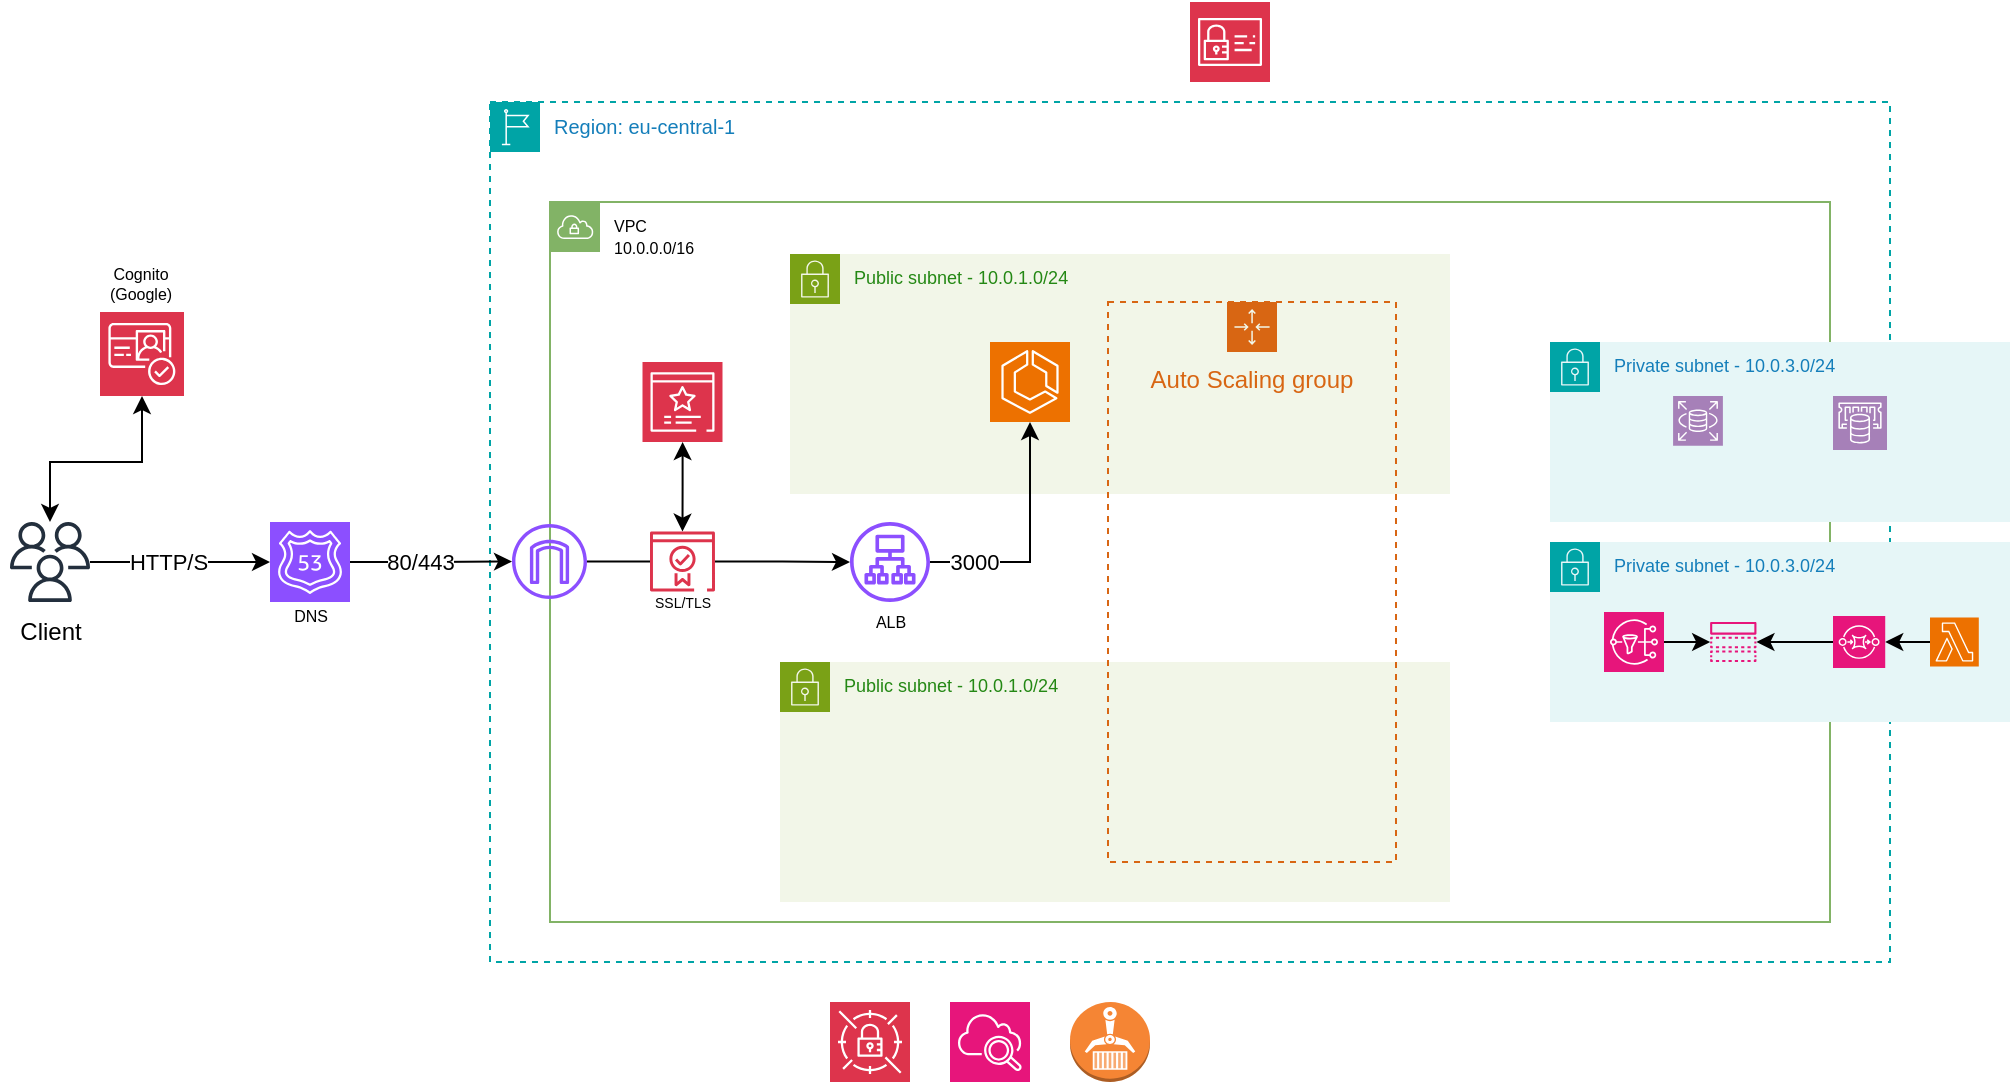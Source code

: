 <mxfile version="27.1.6">
  <diagram name="Page-1" id="gxR2FTt5Hdwa4QH0Jlns">
    <mxGraphModel dx="719" dy="1581" grid="1" gridSize="10" guides="1" tooltips="1" connect="1" arrows="1" fold="1" page="1" pageScale="1" pageWidth="827" pageHeight="1169" math="0" shadow="0">
      <root>
        <mxCell id="0" />
        <mxCell id="1" parent="0" />
        <mxCell id="491mZs6GS_H7Q8-jerja-6" value="&lt;font style=&quot;font-size: 8px;&quot;&gt;VPC&lt;/font&gt;&lt;div&gt;&lt;font style=&quot;font-size: 8px;&quot;&gt;10.0.0.0/16&lt;/font&gt;&lt;/div&gt;" style="sketch=0;outlineConnect=0;html=1;whiteSpace=wrap;fontSize=9;fontStyle=0;shape=mxgraph.aws4.group;grIcon=mxgraph.aws4.group_vpc;strokeColor=#82b366;fillColor=none;verticalAlign=top;align=left;spacingLeft=30;dashed=0;" parent="1" vertex="1">
          <mxGeometry x="400" y="60" width="640" height="360" as="geometry" />
        </mxCell>
        <mxCell id="491mZs6GS_H7Q8-jerja-5" value="Region: eu-central-1" style="points=[[0,0],[0.25,0],[0.5,0],[0.75,0],[1,0],[1,0.25],[1,0.5],[1,0.75],[1,1],[0.75,1],[0.5,1],[0.25,1],[0,1],[0,0.75],[0,0.5],[0,0.25]];outlineConnect=0;gradientColor=none;html=1;whiteSpace=wrap;fontSize=10;fontStyle=0;container=0;pointerEvents=0;collapsible=0;recursiveResize=0;shape=mxgraph.aws4.group;grIcon=mxgraph.aws4.group_region;strokeColor=#00A4A6;fillColor=none;verticalAlign=top;align=left;spacingLeft=30;fontColor=#147EBA;dashed=1;" parent="1" vertex="1">
          <mxGeometry x="370" y="10" width="700" height="430" as="geometry" />
        </mxCell>
        <mxCell id="491mZs6GS_H7Q8-jerja-22" value="Public subnet - 10.0.1.0/24" style="points=[[0,0],[0.25,0],[0.5,0],[0.75,0],[1,0],[1,0.25],[1,0.5],[1,0.75],[1,1],[0.75,1],[0.5,1],[0.25,1],[0,1],[0,0.75],[0,0.5],[0,0.25]];outlineConnect=0;gradientColor=none;html=1;fontSize=9;fontStyle=0;container=1;pointerEvents=0;collapsible=0;recursiveResize=0;shape=mxgraph.aws4.group;grIcon=mxgraph.aws4.group_security_group;grStroke=0;strokeColor=#7AA116;fillColor=#F2F6E8;verticalAlign=top;align=left;spacingLeft=30;fontColor=#248814;dashed=0;whiteSpace=wrap;" parent="1" vertex="1">
          <mxGeometry x="520" y="86" width="330" height="120" as="geometry" />
        </mxCell>
        <mxCell id="491mZs6GS_H7Q8-jerja-1" value="" style="sketch=0;outlineConnect=0;fontColor=#232F3E;gradientColor=none;fillColor=#232F3D;strokeColor=none;dashed=0;verticalLabelPosition=bottom;verticalAlign=top;align=center;html=1;fontSize=12;fontStyle=0;aspect=fixed;pointerEvents=1;shape=mxgraph.aws4.users;" parent="1" vertex="1">
          <mxGeometry x="130" y="220" width="40" height="40" as="geometry" />
        </mxCell>
        <mxCell id="491mZs6GS_H7Q8-jerja-40" style="edgeStyle=orthogonalEdgeStyle;rounded=0;orthogonalLoop=1;jettySize=auto;html=1;" parent="1" source="491mZs6GS_H7Q8-jerja-2" target="491mZs6GS_H7Q8-jerja-7" edge="1">
          <mxGeometry relative="1" as="geometry" />
        </mxCell>
        <mxCell id="f_mdxcud1vT5GyGsRlhA-16" value="80/443" style="edgeLabel;html=1;align=center;verticalAlign=middle;resizable=0;points=[];" vertex="1" connectable="0" parent="491mZs6GS_H7Q8-jerja-40">
          <mxGeometry x="-0.302" y="3" relative="1" as="geometry">
            <mxPoint x="6" y="3" as="offset" />
          </mxGeometry>
        </mxCell>
        <mxCell id="491mZs6GS_H7Q8-jerja-2" value="" style="points=[[0,0,0],[0.25,0,0],[0.5,0,0],[0.75,0,0],[1,0,0],[0,1,0],[0.25,1,0],[0.5,1,0],[0.75,1,0],[1,1,0],[0,0.25,0],[0,0.5,0],[0,0.75,0],[1,0.25,0],[1,0.5,0],[1,0.75,0]];outlineConnect=0;fontColor=#232F3E;fillColor=#8C4FFF;strokeColor=#ffffff;dashed=0;verticalLabelPosition=bottom;verticalAlign=top;align=center;html=1;fontSize=12;fontStyle=0;aspect=fixed;shape=mxgraph.aws4.resourceIcon;resIcon=mxgraph.aws4.route_53;shadow=0;" parent="1" vertex="1">
          <mxGeometry x="260" y="220" width="40" height="40" as="geometry" />
        </mxCell>
        <mxCell id="491mZs6GS_H7Q8-jerja-72" style="edgeStyle=orthogonalEdgeStyle;rounded=0;orthogonalLoop=1;jettySize=auto;html=1;entryX=0;entryY=0.5;entryDx=0;entryDy=0;entryPerimeter=0;" parent="1" source="491mZs6GS_H7Q8-jerja-1" target="491mZs6GS_H7Q8-jerja-2" edge="1">
          <mxGeometry relative="1" as="geometry" />
        </mxCell>
        <mxCell id="f_mdxcud1vT5GyGsRlhA-36" value="HTTP/S" style="edgeLabel;html=1;align=center;verticalAlign=middle;resizable=0;points=[];" vertex="1" connectable="0" parent="491mZs6GS_H7Q8-jerja-72">
          <mxGeometry x="-0.418" y="-2" relative="1" as="geometry">
            <mxPoint x="13" y="-2" as="offset" />
          </mxGeometry>
        </mxCell>
        <mxCell id="f_mdxcud1vT5GyGsRlhA-1" value="Client" style="text;html=1;align=center;verticalAlign=middle;resizable=0;points=[];autosize=1;strokeColor=none;fillColor=none;" vertex="1" parent="1">
          <mxGeometry x="125" y="260" width="50" height="30" as="geometry" />
        </mxCell>
        <mxCell id="491mZs6GS_H7Q8-jerja-44" value="Private subnet - 10.0.3.0/24" style="points=[[0,0],[0.25,0],[0.5,0],[0.75,0],[1,0],[1,0.25],[1,0.5],[1,0.75],[1,1],[0.75,1],[0.5,1],[0.25,1],[0,1],[0,0.75],[0,0.5],[0,0.25]];outlineConnect=0;gradientColor=none;html=1;whiteSpace=wrap;fontSize=9;fontStyle=0;container=1;pointerEvents=0;collapsible=0;recursiveResize=0;shape=mxgraph.aws4.group;grIcon=mxgraph.aws4.group_security_group;grStroke=0;strokeColor=#00A4A6;fillColor=#E6F6F7;verticalAlign=top;align=left;spacingLeft=30;fontColor=#147EBA;dashed=0;" parent="1" vertex="1">
          <mxGeometry x="900" y="130" width="230" height="90" as="geometry" />
        </mxCell>
        <mxCell id="491mZs6GS_H7Q8-jerja-59" value="" style="sketch=0;points=[[0,0,0],[0.25,0,0],[0.5,0,0],[0.75,0,0],[1,0,0],[0,1,0],[0.25,1,0],[0.5,1,0],[0.75,1,0],[1,1,0],[0,0.25,0],[0,0.5,0],[0,0.75,0],[1,0.25,0],[1,0.5,0],[1,0.75,0]];outlineConnect=0;fontColor=#232F3E;fillColor=#A680B8;strokeColor=#ffffff;dashed=0;verticalLabelPosition=bottom;verticalAlign=top;align=center;html=1;fontSize=12;fontStyle=0;aspect=fixed;shape=mxgraph.aws4.resourceIcon;resIcon=mxgraph.aws4.elasticache;" parent="491mZs6GS_H7Q8-jerja-44" vertex="1">
          <mxGeometry x="141.5" y="27" width="27" height="27" as="geometry" />
        </mxCell>
        <mxCell id="f_mdxcud1vT5GyGsRlhA-9" style="edgeStyle=orthogonalEdgeStyle;rounded=0;orthogonalLoop=1;jettySize=auto;html=1;" edge="1" parent="1" source="f_mdxcud1vT5GyGsRlhA-7" target="f_mdxcud1vT5GyGsRlhA-5">
          <mxGeometry relative="1" as="geometry" />
        </mxCell>
        <mxCell id="f_mdxcud1vT5GyGsRlhA-12" value="" style="sketch=0;points=[[0,0,0],[0.25,0,0],[0.5,0,0],[0.75,0,0],[1,0,0],[0,1,0],[0.25,1,0],[0.5,1,0],[0.75,1,0],[1,1,0],[0,0.25,0],[0,0.5,0],[0,0.75,0],[1,0.25,0],[1,0.5,0],[1,0.75,0]];outlineConnect=0;fontColor=#232F3E;fillColor=#ED7100;strokeColor=#ffffff;dashed=0;verticalLabelPosition=bottom;verticalAlign=top;align=center;html=1;fontSize=12;fontStyle=0;aspect=fixed;shape=mxgraph.aws4.resourceIcon;resIcon=mxgraph.aws4.ecs;" vertex="1" parent="1">
          <mxGeometry x="620" y="130" width="40" height="40" as="geometry" />
        </mxCell>
        <mxCell id="f_mdxcud1vT5GyGsRlhA-13" style="edgeStyle=orthogonalEdgeStyle;rounded=0;orthogonalLoop=1;jettySize=auto;html=1;" edge="1" parent="1" source="f_mdxcud1vT5GyGsRlhA-5" target="f_mdxcud1vT5GyGsRlhA-12">
          <mxGeometry relative="1" as="geometry" />
        </mxCell>
        <mxCell id="f_mdxcud1vT5GyGsRlhA-14" value="&lt;span&gt;3000&lt;/span&gt;" style="edgeLabel;html=1;align=center;verticalAlign=middle;resizable=0;points=[];labelBackgroundColor=default;" vertex="1" connectable="0" parent="f_mdxcud1vT5GyGsRlhA-13">
          <mxGeometry x="-0.25" y="1" relative="1" as="geometry">
            <mxPoint x="-23" y="1" as="offset" />
          </mxGeometry>
        </mxCell>
        <mxCell id="491mZs6GS_H7Q8-jerja-53" value="" style="sketch=0;points=[[0,0,0],[0.25,0,0],[0.5,0,0],[0.75,0,0],[1,0,0],[0,1,0],[0.25,1,0],[0.5,1,0],[0.75,1,0],[1,1,0],[0,0.25,0],[0,0.5,0],[0,0.75,0],[1,0.25,0],[1,0.5,0],[1,0.75,0]];outlineConnect=0;fontColor=#232F3E;fillColor=#A680B8;strokeColor=#ffffff;dashed=0;verticalLabelPosition=bottom;verticalAlign=top;align=center;html=1;fontSize=12;fontStyle=0;aspect=fixed;shape=mxgraph.aws4.resourceIcon;resIcon=mxgraph.aws4.rds;" parent="1" vertex="1">
          <mxGeometry x="961.54" y="157" width="24.91" height="24.91" as="geometry" />
        </mxCell>
        <mxCell id="f_mdxcud1vT5GyGsRlhA-33" value="" style="sketch=0;points=[[0,0,0],[0.25,0,0],[0.5,0,0],[0.75,0,0],[1,0,0],[0,1,0],[0.25,1,0],[0.5,1,0],[0.75,1,0],[1,1,0],[0,0.25,0],[0,0.5,0],[0,0.75,0],[1,0.25,0],[1,0.5,0],[1,0.75,0]];outlineConnect=0;fontColor=#232F3E;fillColor=#DD344C;strokeColor=#ffffff;dashed=0;verticalLabelPosition=bottom;verticalAlign=top;align=center;html=1;fontSize=12;fontStyle=0;aspect=fixed;shape=mxgraph.aws4.resourceIcon;resIcon=mxgraph.aws4.cognito;" vertex="1" parent="1">
          <mxGeometry x="175" y="115" width="42" height="42" as="geometry" />
        </mxCell>
        <mxCell id="f_mdxcud1vT5GyGsRlhA-34" style="edgeStyle=orthogonalEdgeStyle;rounded=0;orthogonalLoop=1;jettySize=auto;html=1;entryX=0.5;entryY=1;entryDx=0;entryDy=0;entryPerimeter=0;startArrow=classic;startFill=1;" edge="1" parent="1" source="491mZs6GS_H7Q8-jerja-1" target="f_mdxcud1vT5GyGsRlhA-33">
          <mxGeometry relative="1" as="geometry">
            <Array as="points">
              <mxPoint x="150" y="190" />
              <mxPoint x="196" y="190" />
            </Array>
          </mxGeometry>
        </mxCell>
        <mxCell id="f_mdxcud1vT5GyGsRlhA-39" value="SSL/TLS" style="text;html=1;align=center;verticalAlign=middle;resizable=0;points=[];autosize=1;strokeColor=none;fillColor=none;fontSize=7;" vertex="1" parent="1">
          <mxGeometry x="441" y="251" width="50" height="20" as="geometry" />
        </mxCell>
        <mxCell id="f_mdxcud1vT5GyGsRlhA-38" value="" style="sketch=0;points=[[0,0,0],[0.25,0,0],[0.5,0,0],[0.75,0,0],[1,0,0],[0,1,0],[0.25,1,0],[0.5,1,0],[0.75,1,0],[1,1,0],[0,0.25,0],[0,0.5,0],[0,0.75,0],[1,0.25,0],[1,0.5,0],[1,0.75,0]];outlineConnect=0;fontColor=#232F3E;fillColor=#DD344C;strokeColor=#ffffff;dashed=0;verticalLabelPosition=bottom;verticalAlign=top;align=center;html=1;fontSize=12;fontStyle=0;aspect=fixed;shape=mxgraph.aws4.resourceIcon;resIcon=mxgraph.aws4.identity_and_access_management;" vertex="1" parent="1">
          <mxGeometry x="720" y="-40" width="40" height="40" as="geometry" />
        </mxCell>
        <mxCell id="f_mdxcud1vT5GyGsRlhA-41" value="DNS" style="text;html=1;align=center;verticalAlign=middle;resizable=0;points=[];autosize=1;strokeColor=none;fillColor=none;fontSize=8;" vertex="1" parent="1">
          <mxGeometry x="260" y="257" width="40" height="20" as="geometry" />
        </mxCell>
        <mxCell id="f_mdxcud1vT5GyGsRlhA-42" value="Cognito&lt;div&gt;(Google)&lt;/div&gt;" style="text;html=1;align=center;verticalAlign=middle;resizable=0;points=[];autosize=1;strokeColor=none;fillColor=none;fontSize=8;" vertex="1" parent="1">
          <mxGeometry x="170" y="86" width="50" height="30" as="geometry" />
        </mxCell>
        <mxCell id="f_mdxcud1vT5GyGsRlhA-8" style="edgeStyle=orthogonalEdgeStyle;rounded=0;orthogonalLoop=1;jettySize=auto;html=1;endArrow=none;startFill=0;" edge="1" parent="1" source="491mZs6GS_H7Q8-jerja-7" target="f_mdxcud1vT5GyGsRlhA-7">
          <mxGeometry relative="1" as="geometry" />
        </mxCell>
        <mxCell id="491mZs6GS_H7Q8-jerja-7" value="" style="sketch=0;outlineConnect=0;fontColor=#232F3E;gradientColor=none;fillColor=#8C4FFF;strokeColor=none;dashed=0;verticalLabelPosition=bottom;verticalAlign=top;align=center;html=1;fontSize=12;fontStyle=0;aspect=fixed;pointerEvents=1;shape=mxgraph.aws4.internet_gateway;" parent="1" vertex="1">
          <mxGeometry x="381" y="221" width="37.5" height="37.5" as="geometry" />
        </mxCell>
        <mxCell id="491mZs6GS_H7Q8-jerja-66" value="" style="outlineConnect=0;dashed=0;verticalLabelPosition=bottom;verticalAlign=top;align=center;html=1;shape=mxgraph.aws3.ecr;fillColor=#F58534;gradientColor=none;" parent="1" vertex="1">
          <mxGeometry x="660" y="460" width="40" height="40" as="geometry" />
        </mxCell>
        <mxCell id="f_mdxcud1vT5GyGsRlhA-7" value="" style="sketch=0;outlineConnect=0;fontColor=#232F3E;gradientColor=none;fillColor=#DD344C;strokeColor=none;dashed=0;verticalLabelPosition=bottom;verticalAlign=top;align=center;html=1;fontSize=12;fontStyle=0;aspect=fixed;pointerEvents=1;shape=mxgraph.aws4.certificate_manager_2;" vertex="1" parent="1">
          <mxGeometry x="450" y="224.75" width="32.5" height="30" as="geometry" />
        </mxCell>
        <mxCell id="f_mdxcud1vT5GyGsRlhA-6" value="" style="sketch=0;points=[[0,0,0],[0.25,0,0],[0.5,0,0],[0.75,0,0],[1,0,0],[0,1,0],[0.25,1,0],[0.5,1,0],[0.75,1,0],[1,1,0],[0,0.25,0],[0,0.5,0],[0,0.75,0],[1,0.25,0],[1,0.5,0],[1,0.75,0]];outlineConnect=0;fontColor=#232F3E;fillColor=#DD344C;strokeColor=#ffffff;dashed=0;verticalLabelPosition=bottom;verticalAlign=top;align=center;html=1;fontSize=12;fontStyle=0;aspect=fixed;shape=mxgraph.aws4.resourceIcon;resIcon=mxgraph.aws4.certificate_manager_3;" vertex="1" parent="1">
          <mxGeometry x="446.25" y="140" width="40" height="40" as="geometry" />
        </mxCell>
        <mxCell id="f_mdxcud1vT5GyGsRlhA-10" style="edgeStyle=orthogonalEdgeStyle;rounded=0;orthogonalLoop=1;jettySize=auto;html=1;startArrow=classic;startFill=1;" edge="1" parent="1" source="f_mdxcud1vT5GyGsRlhA-6" target="f_mdxcud1vT5GyGsRlhA-7">
          <mxGeometry relative="1" as="geometry" />
        </mxCell>
        <mxCell id="491mZs6GS_H7Q8-jerja-67" value="" style="sketch=0;points=[[0,0,0],[0.25,0,0],[0.5,0,0],[0.75,0,0],[1,0,0],[0,1,0],[0.25,1,0],[0.5,1,0],[0.75,1,0],[1,1,0],[0,0.25,0],[0,0.5,0],[0,0.75,0],[1,0.25,0],[1,0.5,0],[1,0.75,0]];points=[[0,0,0],[0.25,0,0],[0.5,0,0],[0.75,0,0],[1,0,0],[0,1,0],[0.25,1,0],[0.5,1,0],[0.75,1,0],[1,1,0],[0,0.25,0],[0,0.5,0],[0,0.75,0],[1,0.25,0],[1,0.5,0],[1,0.75,0]];outlineConnect=0;fontColor=#232F3E;fillColor=#E7157B;strokeColor=#ffffff;dashed=0;verticalLabelPosition=bottom;verticalAlign=top;align=center;html=1;fontSize=12;fontStyle=0;aspect=fixed;shape=mxgraph.aws4.resourceIcon;resIcon=mxgraph.aws4.cloudwatch_2;" parent="1" vertex="1">
          <mxGeometry x="600" y="460" width="40" height="40" as="geometry" />
        </mxCell>
        <mxCell id="491mZs6GS_H7Q8-jerja-68" value="" style="sketch=0;points=[[0,0,0],[0.25,0,0],[0.5,0,0],[0.75,0,0],[1,0,0],[0,1,0],[0.25,1,0],[0.5,1,0],[0.75,1,0],[1,1,0],[0,0.25,0],[0,0.5,0],[0,0.75,0],[1,0.25,0],[1,0.5,0],[1,0.75,0]];outlineConnect=0;fontColor=#232F3E;fillColor=#DD344C;strokeColor=#ffffff;dashed=0;verticalLabelPosition=bottom;verticalAlign=top;align=center;html=1;fontSize=12;fontStyle=0;aspect=fixed;shape=mxgraph.aws4.resourceIcon;resIcon=mxgraph.aws4.secrets_manager;" parent="1" vertex="1">
          <mxGeometry x="540" y="460" width="40" height="40" as="geometry" />
        </mxCell>
        <mxCell id="f_mdxcud1vT5GyGsRlhA-23" value="Private subnet - 10.0.3.0/24" style="points=[[0,0],[0.25,0],[0.5,0],[0.75,0],[1,0],[1,0.25],[1,0.5],[1,0.75],[1,1],[0.75,1],[0.5,1],[0.25,1],[0,1],[0,0.75],[0,0.5],[0,0.25]];outlineConnect=0;gradientColor=none;html=1;whiteSpace=wrap;fontSize=9;fontStyle=0;container=1;pointerEvents=0;collapsible=0;recursiveResize=0;shape=mxgraph.aws4.group;grIcon=mxgraph.aws4.group_security_group;grStroke=0;strokeColor=#00A4A6;fillColor=#E6F6F7;verticalAlign=top;align=left;spacingLeft=30;fontColor=#147EBA;dashed=0;" vertex="1" parent="1">
          <mxGeometry x="900" y="230" width="230" height="90" as="geometry" />
        </mxCell>
        <mxCell id="f_mdxcud1vT5GyGsRlhA-26" value="" style="sketch=0;points=[[0,0,0],[0.25,0,0],[0.5,0,0],[0.75,0,0],[1,0,0],[0,1,0],[0.25,1,0],[0.5,1,0],[0.75,1,0],[1,1,0],[0,0.25,0],[0,0.5,0],[0,0.75,0],[1,0.25,0],[1,0.5,0],[1,0.75,0]];outlineConnect=0;fontColor=#232F3E;fillColor=#E7157B;strokeColor=#ffffff;dashed=0;verticalLabelPosition=bottom;verticalAlign=top;align=center;html=1;fontSize=12;fontStyle=0;aspect=fixed;shape=mxgraph.aws4.resourceIcon;resIcon=mxgraph.aws4.sns;" vertex="1" parent="f_mdxcud1vT5GyGsRlhA-23">
          <mxGeometry x="27" y="35" width="30" height="30" as="geometry" />
        </mxCell>
        <mxCell id="7bjNdaqAAWJVMaRxxmvR-1" value="" style="sketch=0;points=[[0,0,0],[0.25,0,0],[0.5,0,0],[0.75,0,0],[1,0,0],[0,1,0],[0.25,1,0],[0.5,1,0],[0.75,1,0],[1,1,0],[0,0.25,0],[0,0.5,0],[0,0.75,0],[1,0.25,0],[1,0.5,0],[1,0.75,0]];outlineConnect=0;fontColor=#232F3E;fillColor=#E7157B;strokeColor=#ffffff;dashed=0;verticalLabelPosition=bottom;verticalAlign=top;align=center;html=1;fontSize=12;fontStyle=0;aspect=fixed;shape=mxgraph.aws4.resourceIcon;resIcon=mxgraph.aws4.sqs;" parent="f_mdxcud1vT5GyGsRlhA-23" vertex="1">
          <mxGeometry x="141.5" y="36.95" width="26.11" height="26.11" as="geometry" />
        </mxCell>
        <mxCell id="491mZs6GS_H7Q8-jerja-91" value="" style="sketch=0;points=[[0,0,0],[0.25,0,0],[0.5,0,0],[0.75,0,0],[1,0,0],[0,1,0],[0.25,1,0],[0.5,1,0],[0.75,1,0],[1,1,0],[0,0.25,0],[0,0.5,0],[0,0.75,0],[1,0.25,0],[1,0.5,0],[1,0.75,0]];outlineConnect=0;fontColor=#232F3E;fillColor=#ED7100;strokeColor=#ffffff;dashed=0;verticalLabelPosition=bottom;verticalAlign=top;align=center;html=1;fontSize=12;fontStyle=0;aspect=fixed;shape=mxgraph.aws4.resourceIcon;resIcon=mxgraph.aws4.lambda;" parent="f_mdxcud1vT5GyGsRlhA-23" vertex="1">
          <mxGeometry x="190" y="37.8" width="24.4" height="24.4" as="geometry" />
        </mxCell>
        <mxCell id="f_mdxcud1vT5GyGsRlhA-32" style="edgeStyle=orthogonalEdgeStyle;rounded=0;orthogonalLoop=1;jettySize=auto;html=1;entryX=1;entryY=0.5;entryDx=0;entryDy=0;entryPerimeter=0;" edge="1" parent="f_mdxcud1vT5GyGsRlhA-23" source="491mZs6GS_H7Q8-jerja-91" target="7bjNdaqAAWJVMaRxxmvR-1">
          <mxGeometry relative="1" as="geometry" />
        </mxCell>
        <mxCell id="f_mdxcud1vT5GyGsRlhA-27" value="" style="sketch=0;outlineConnect=0;fontColor=#232F3E;gradientColor=none;fillColor=#E7157B;strokeColor=none;dashed=0;verticalLabelPosition=bottom;verticalAlign=top;align=center;html=1;fontSize=12;fontStyle=0;aspect=fixed;pointerEvents=1;shape=mxgraph.aws4.topic;" vertex="1" parent="f_mdxcud1vT5GyGsRlhA-23">
          <mxGeometry x="80" y="40" width="23.29" height="20" as="geometry" />
        </mxCell>
        <mxCell id="f_mdxcud1vT5GyGsRlhA-30" style="edgeStyle=orthogonalEdgeStyle;rounded=0;orthogonalLoop=1;jettySize=auto;html=1;" edge="1" parent="f_mdxcud1vT5GyGsRlhA-23" source="f_mdxcud1vT5GyGsRlhA-26" target="f_mdxcud1vT5GyGsRlhA-27">
          <mxGeometry relative="1" as="geometry" />
        </mxCell>
        <mxCell id="f_mdxcud1vT5GyGsRlhA-31" style="edgeStyle=orthogonalEdgeStyle;rounded=0;orthogonalLoop=1;jettySize=auto;html=1;" edge="1" parent="f_mdxcud1vT5GyGsRlhA-23" source="7bjNdaqAAWJVMaRxxmvR-1" target="f_mdxcud1vT5GyGsRlhA-27">
          <mxGeometry relative="1" as="geometry" />
        </mxCell>
        <mxCell id="f_mdxcud1vT5GyGsRlhA-43" value="" style="group" vertex="1" connectable="0" parent="1">
          <mxGeometry x="550" y="220" width="40" height="60" as="geometry" />
        </mxCell>
        <mxCell id="f_mdxcud1vT5GyGsRlhA-5" value="" style="sketch=0;outlineConnect=0;fontColor=#232F3E;gradientColor=none;fillColor=#8C4FFF;strokeColor=none;dashed=0;verticalLabelPosition=bottom;verticalAlign=top;align=center;html=1;fontSize=12;fontStyle=0;aspect=fixed;pointerEvents=1;shape=mxgraph.aws4.application_load_balancer;" vertex="1" parent="f_mdxcud1vT5GyGsRlhA-43">
          <mxGeometry width="40" height="40" as="geometry" />
        </mxCell>
        <mxCell id="f_mdxcud1vT5GyGsRlhA-40" value="ALB" style="text;html=1;align=center;verticalAlign=middle;resizable=0;points=[];autosize=1;strokeColor=none;fillColor=none;fontSize=8;" vertex="1" parent="f_mdxcud1vT5GyGsRlhA-43">
          <mxGeometry y="40" width="40" height="20" as="geometry" />
        </mxCell>
        <mxCell id="f_mdxcud1vT5GyGsRlhA-44" value="Public subnet - 10.0.1.0/24" style="points=[[0,0],[0.25,0],[0.5,0],[0.75,0],[1,0],[1,0.25],[1,0.5],[1,0.75],[1,1],[0.75,1],[0.5,1],[0.25,1],[0,1],[0,0.75],[0,0.5],[0,0.25]];outlineConnect=0;gradientColor=none;html=1;fontSize=9;fontStyle=0;container=1;pointerEvents=0;collapsible=0;recursiveResize=0;shape=mxgraph.aws4.group;grIcon=mxgraph.aws4.group_security_group;grStroke=0;strokeColor=#7AA116;fillColor=#F2F6E8;verticalAlign=top;align=left;spacingLeft=30;fontColor=#248814;dashed=0;whiteSpace=wrap;" vertex="1" parent="1">
          <mxGeometry x="515" y="290" width="335" height="120" as="geometry" />
        </mxCell>
        <mxCell id="f_mdxcud1vT5GyGsRlhA-46" value="Auto Scaling group" style="points=[[0,0],[0.25,0],[0.5,0],[0.75,0],[1,0],[1,0.25],[1,0.5],[1,0.75],[1,1],[0.75,1],[0.5,1],[0.25,1],[0,1],[0,0.75],[0,0.5],[0,0.25]];outlineConnect=0;gradientColor=none;html=1;whiteSpace=wrap;fontSize=12;fontStyle=0;container=1;pointerEvents=0;collapsible=0;recursiveResize=0;shape=mxgraph.aws4.groupCenter;grIcon=mxgraph.aws4.group_auto_scaling_group;grStroke=1;strokeColor=#D86613;fillColor=none;verticalAlign=top;align=center;fontColor=#D86613;dashed=1;spacingTop=25;" vertex="1" parent="1">
          <mxGeometry x="679" y="110" width="144" height="280" as="geometry" />
        </mxCell>
      </root>
    </mxGraphModel>
  </diagram>
</mxfile>

